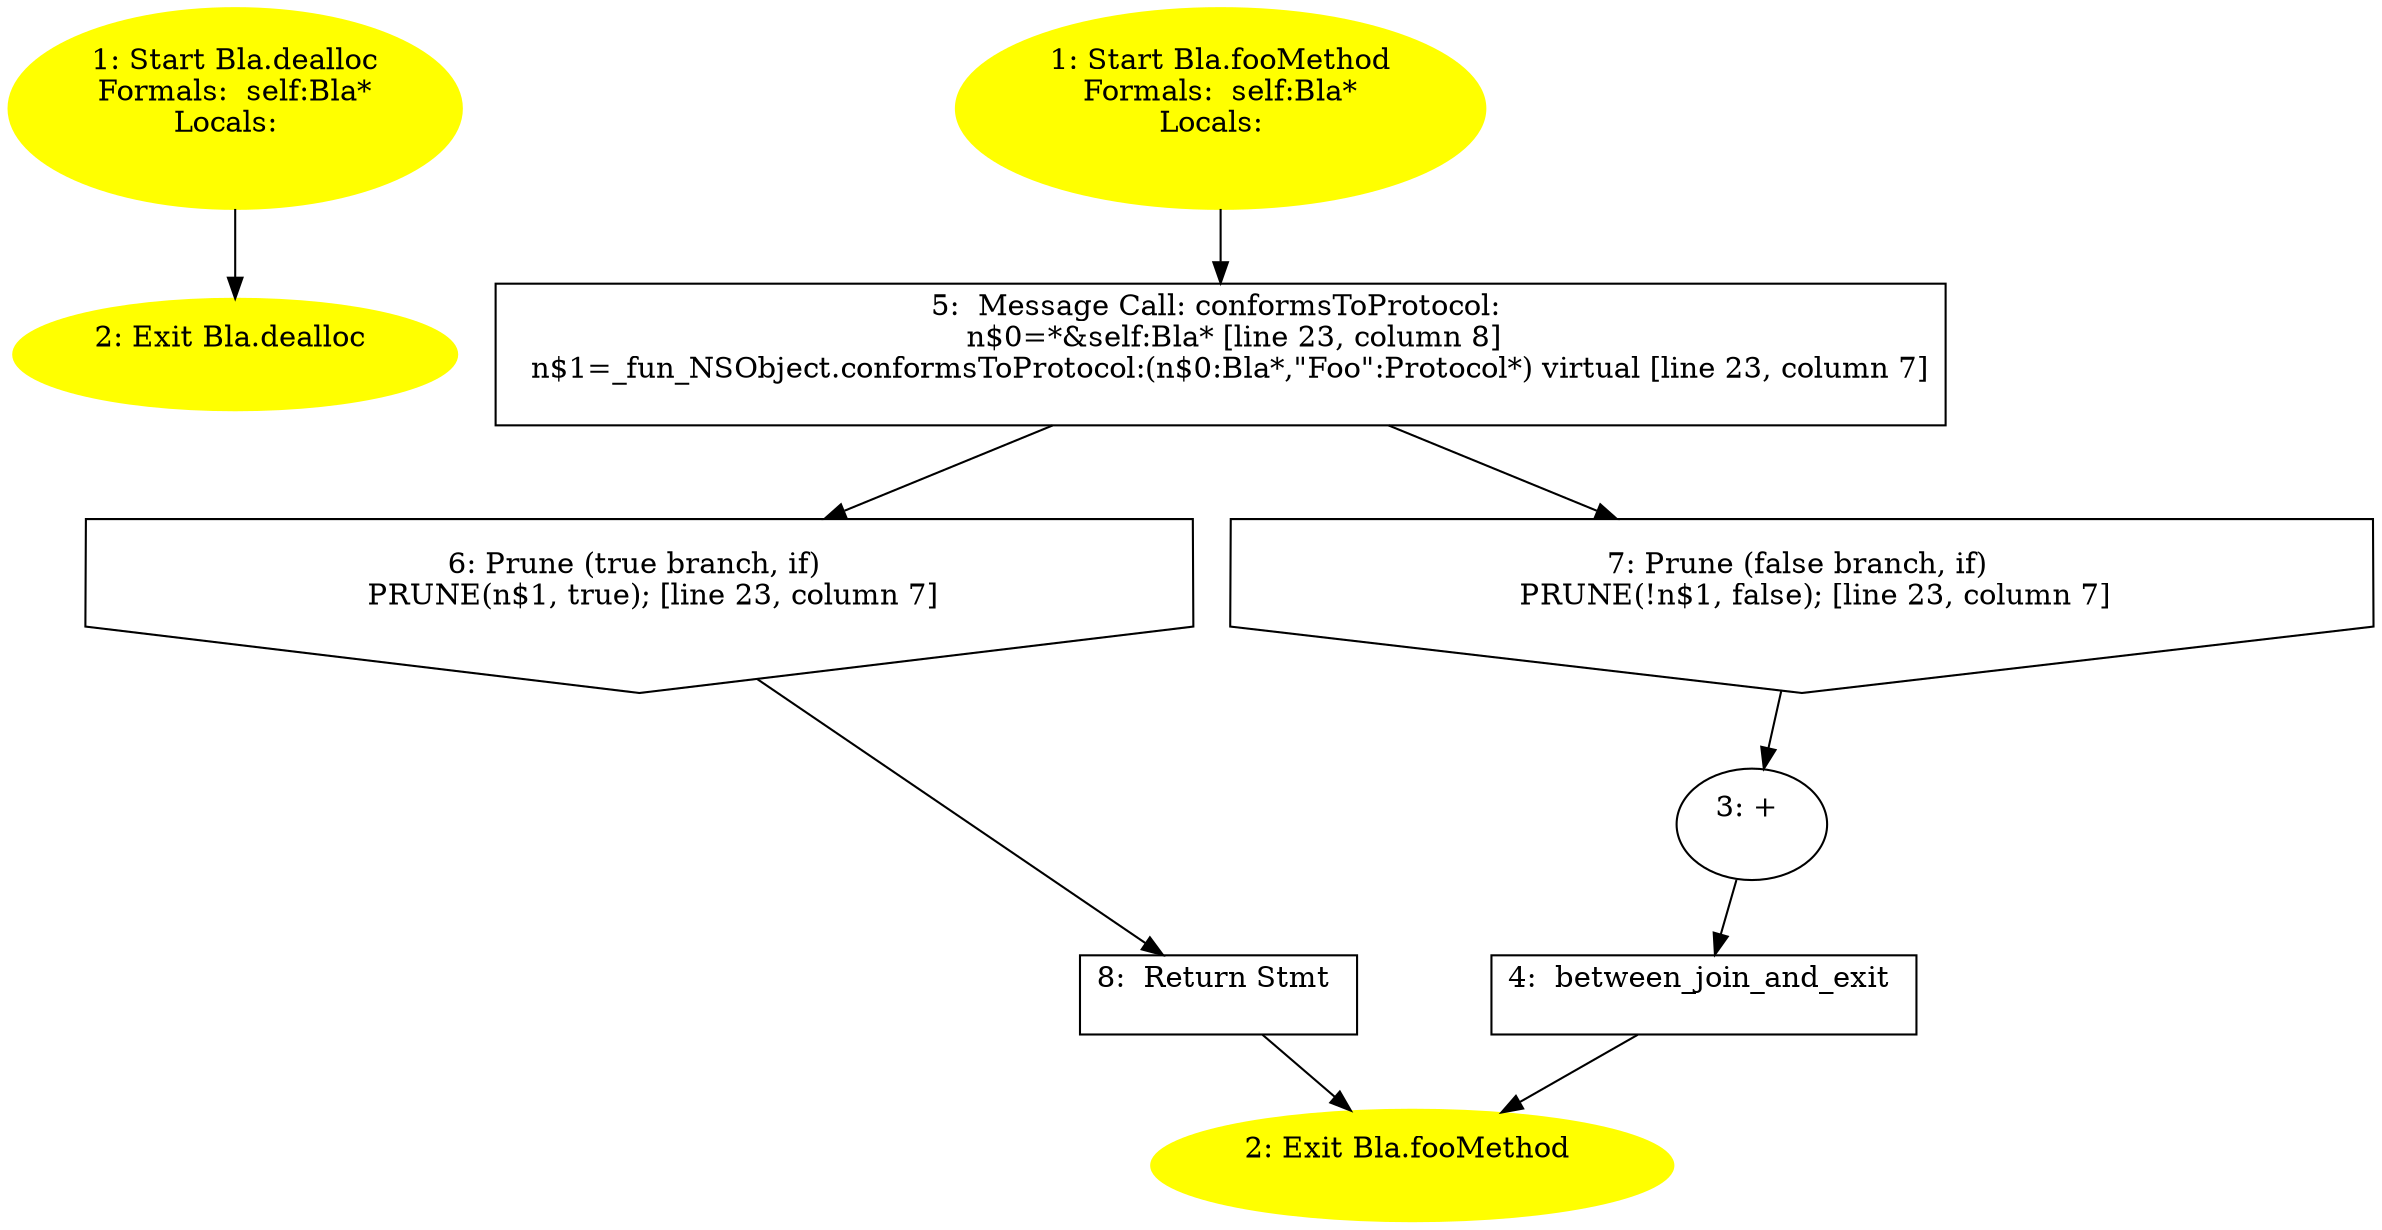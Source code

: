 /* @generated */
digraph cfg {
"dealloc#Bla#[instance].c79658283ce8dcce_1" [label="1: Start Bla.dealloc\nFormals:  self:Bla*\nLocals:  \n  " color=yellow style=filled]
	

	 "dealloc#Bla#[instance].c79658283ce8dcce_1" -> "dealloc#Bla#[instance].c79658283ce8dcce_2" ;
"dealloc#Bla#[instance].c79658283ce8dcce_2" [label="2: Exit Bla.dealloc \n  " color=yellow style=filled]
	

"fooMethod#Bla#[instance].e5f7c6f68c7957b0_1" [label="1: Start Bla.fooMethod\nFormals:  self:Bla*\nLocals:  \n  " color=yellow style=filled]
	

	 "fooMethod#Bla#[instance].e5f7c6f68c7957b0_1" -> "fooMethod#Bla#[instance].e5f7c6f68c7957b0_5" ;
"fooMethod#Bla#[instance].e5f7c6f68c7957b0_2" [label="2: Exit Bla.fooMethod \n  " color=yellow style=filled]
	

"fooMethod#Bla#[instance].e5f7c6f68c7957b0_3" [label="3: + \n  " ]
	

	 "fooMethod#Bla#[instance].e5f7c6f68c7957b0_3" -> "fooMethod#Bla#[instance].e5f7c6f68c7957b0_4" ;
"fooMethod#Bla#[instance].e5f7c6f68c7957b0_4" [label="4:  between_join_and_exit \n  " shape="box"]
	

	 "fooMethod#Bla#[instance].e5f7c6f68c7957b0_4" -> "fooMethod#Bla#[instance].e5f7c6f68c7957b0_2" ;
"fooMethod#Bla#[instance].e5f7c6f68c7957b0_5" [label="5:  Message Call: conformsToProtocol: \n   n$0=*&self:Bla* [line 23, column 8]\n  n$1=_fun_NSObject.conformsToProtocol:(n$0:Bla*,\"Foo\":Protocol*) virtual [line 23, column 7]\n " shape="box"]
	

	 "fooMethod#Bla#[instance].e5f7c6f68c7957b0_5" -> "fooMethod#Bla#[instance].e5f7c6f68c7957b0_6" ;
	 "fooMethod#Bla#[instance].e5f7c6f68c7957b0_5" -> "fooMethod#Bla#[instance].e5f7c6f68c7957b0_7" ;
"fooMethod#Bla#[instance].e5f7c6f68c7957b0_6" [label="6: Prune (true branch, if) \n   PRUNE(n$1, true); [line 23, column 7]\n " shape="invhouse"]
	

	 "fooMethod#Bla#[instance].e5f7c6f68c7957b0_6" -> "fooMethod#Bla#[instance].e5f7c6f68c7957b0_8" ;
"fooMethod#Bla#[instance].e5f7c6f68c7957b0_7" [label="7: Prune (false branch, if) \n   PRUNE(!n$1, false); [line 23, column 7]\n " shape="invhouse"]
	

	 "fooMethod#Bla#[instance].e5f7c6f68c7957b0_7" -> "fooMethod#Bla#[instance].e5f7c6f68c7957b0_3" ;
"fooMethod#Bla#[instance].e5f7c6f68c7957b0_8" [label="8:  Return Stmt \n  " shape="box"]
	

	 "fooMethod#Bla#[instance].e5f7c6f68c7957b0_8" -> "fooMethod#Bla#[instance].e5f7c6f68c7957b0_2" ;
}
